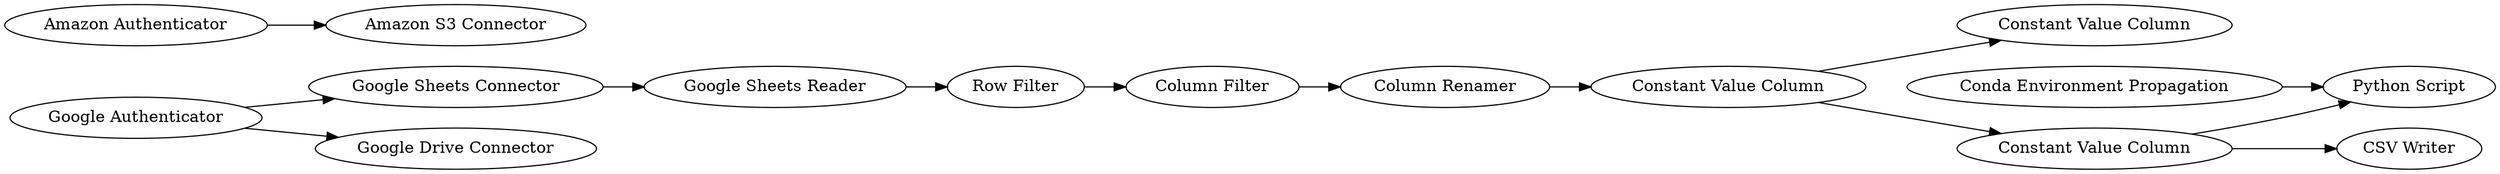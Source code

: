 digraph {
	"78791696058907534_2" [label="Google Authenticator"]
	"78791696058907534_16" [label="Constant Value Column"]
	"78791696058907534_8" [label="Google Sheets Reader"]
	"78791696058907534_19" [label="Column Renamer"]
	"78791696058907534_13" [label="Conda Environment Propagation"]
	"78791696058907534_7" [label="Google Sheets Connector"]
	"78791696058907534_3" [label="Amazon S3 Connector"]
	"78791696058907534_22" [label="Constant Value Column"]
	"78791696058907534_15" [label="Row Filter"]
	"78791696058907534_1" [label="Google Drive Connector"]
	"78791696058907534_10" [label="Amazon Authenticator"]
	"78791696058907534_18" [label="Column Filter"]
	"78791696058907534_11" [label="Python Script"]
	"78791696058907534_20" [label="CSV Writer"]
	"78791696058907534_21" [label="Constant Value Column"]
	"78791696058907534_18" -> "78791696058907534_19"
	"78791696058907534_15" -> "78791696058907534_18"
	"78791696058907534_16" -> "78791696058907534_21"
	"78791696058907534_2" -> "78791696058907534_1"
	"78791696058907534_7" -> "78791696058907534_8"
	"78791696058907534_13" -> "78791696058907534_11"
	"78791696058907534_19" -> "78791696058907534_16"
	"78791696058907534_8" -> "78791696058907534_15"
	"78791696058907534_21" -> "78791696058907534_11"
	"78791696058907534_10" -> "78791696058907534_3"
	"78791696058907534_21" -> "78791696058907534_20"
	"78791696058907534_16" -> "78791696058907534_22"
	"78791696058907534_2" -> "78791696058907534_7"
	rankdir=LR
}

